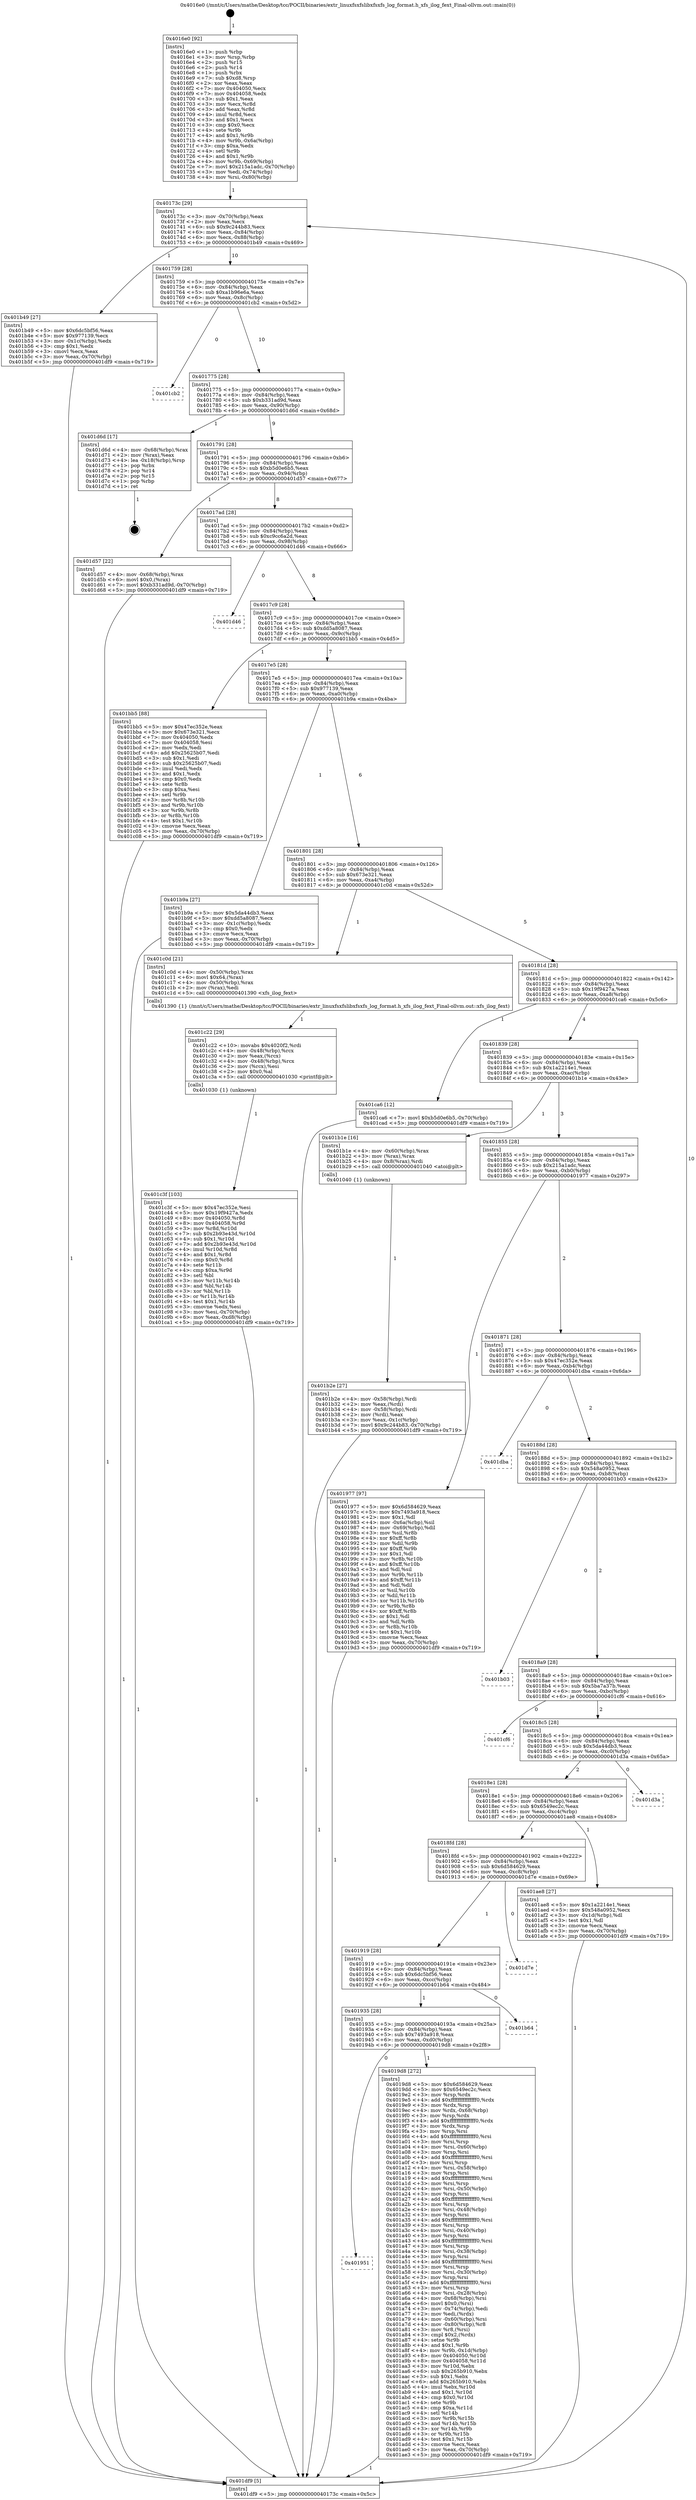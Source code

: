digraph "0x4016e0" {
  label = "0x4016e0 (/mnt/c/Users/mathe/Desktop/tcc/POCII/binaries/extr_linuxfsxfslibxfsxfs_log_format.h_xfs_ilog_fext_Final-ollvm.out::main(0))"
  labelloc = "t"
  node[shape=record]

  Entry [label="",width=0.3,height=0.3,shape=circle,fillcolor=black,style=filled]
  "0x40173c" [label="{
     0x40173c [29]\l
     | [instrs]\l
     &nbsp;&nbsp;0x40173c \<+3\>: mov -0x70(%rbp),%eax\l
     &nbsp;&nbsp;0x40173f \<+2\>: mov %eax,%ecx\l
     &nbsp;&nbsp;0x401741 \<+6\>: sub $0x9c244b83,%ecx\l
     &nbsp;&nbsp;0x401747 \<+6\>: mov %eax,-0x84(%rbp)\l
     &nbsp;&nbsp;0x40174d \<+6\>: mov %ecx,-0x88(%rbp)\l
     &nbsp;&nbsp;0x401753 \<+6\>: je 0000000000401b49 \<main+0x469\>\l
  }"]
  "0x401b49" [label="{
     0x401b49 [27]\l
     | [instrs]\l
     &nbsp;&nbsp;0x401b49 \<+5\>: mov $0x6dc5bf56,%eax\l
     &nbsp;&nbsp;0x401b4e \<+5\>: mov $0x977139,%ecx\l
     &nbsp;&nbsp;0x401b53 \<+3\>: mov -0x1c(%rbp),%edx\l
     &nbsp;&nbsp;0x401b56 \<+3\>: cmp $0x1,%edx\l
     &nbsp;&nbsp;0x401b59 \<+3\>: cmovl %ecx,%eax\l
     &nbsp;&nbsp;0x401b5c \<+3\>: mov %eax,-0x70(%rbp)\l
     &nbsp;&nbsp;0x401b5f \<+5\>: jmp 0000000000401df9 \<main+0x719\>\l
  }"]
  "0x401759" [label="{
     0x401759 [28]\l
     | [instrs]\l
     &nbsp;&nbsp;0x401759 \<+5\>: jmp 000000000040175e \<main+0x7e\>\l
     &nbsp;&nbsp;0x40175e \<+6\>: mov -0x84(%rbp),%eax\l
     &nbsp;&nbsp;0x401764 \<+5\>: sub $0xa1b96e6a,%eax\l
     &nbsp;&nbsp;0x401769 \<+6\>: mov %eax,-0x8c(%rbp)\l
     &nbsp;&nbsp;0x40176f \<+6\>: je 0000000000401cb2 \<main+0x5d2\>\l
  }"]
  Exit [label="",width=0.3,height=0.3,shape=circle,fillcolor=black,style=filled,peripheries=2]
  "0x401cb2" [label="{
     0x401cb2\l
  }", style=dashed]
  "0x401775" [label="{
     0x401775 [28]\l
     | [instrs]\l
     &nbsp;&nbsp;0x401775 \<+5\>: jmp 000000000040177a \<main+0x9a\>\l
     &nbsp;&nbsp;0x40177a \<+6\>: mov -0x84(%rbp),%eax\l
     &nbsp;&nbsp;0x401780 \<+5\>: sub $0xb331ad9d,%eax\l
     &nbsp;&nbsp;0x401785 \<+6\>: mov %eax,-0x90(%rbp)\l
     &nbsp;&nbsp;0x40178b \<+6\>: je 0000000000401d6d \<main+0x68d\>\l
  }"]
  "0x401c3f" [label="{
     0x401c3f [103]\l
     | [instrs]\l
     &nbsp;&nbsp;0x401c3f \<+5\>: mov $0x47ec352e,%esi\l
     &nbsp;&nbsp;0x401c44 \<+5\>: mov $0x19f9427a,%edx\l
     &nbsp;&nbsp;0x401c49 \<+8\>: mov 0x404050,%r8d\l
     &nbsp;&nbsp;0x401c51 \<+8\>: mov 0x404058,%r9d\l
     &nbsp;&nbsp;0x401c59 \<+3\>: mov %r8d,%r10d\l
     &nbsp;&nbsp;0x401c5c \<+7\>: sub $0x2b93e43d,%r10d\l
     &nbsp;&nbsp;0x401c63 \<+4\>: sub $0x1,%r10d\l
     &nbsp;&nbsp;0x401c67 \<+7\>: add $0x2b93e43d,%r10d\l
     &nbsp;&nbsp;0x401c6e \<+4\>: imul %r10d,%r8d\l
     &nbsp;&nbsp;0x401c72 \<+4\>: and $0x1,%r8d\l
     &nbsp;&nbsp;0x401c76 \<+4\>: cmp $0x0,%r8d\l
     &nbsp;&nbsp;0x401c7a \<+4\>: sete %r11b\l
     &nbsp;&nbsp;0x401c7e \<+4\>: cmp $0xa,%r9d\l
     &nbsp;&nbsp;0x401c82 \<+3\>: setl %bl\l
     &nbsp;&nbsp;0x401c85 \<+3\>: mov %r11b,%r14b\l
     &nbsp;&nbsp;0x401c88 \<+3\>: and %bl,%r14b\l
     &nbsp;&nbsp;0x401c8b \<+3\>: xor %bl,%r11b\l
     &nbsp;&nbsp;0x401c8e \<+3\>: or %r11b,%r14b\l
     &nbsp;&nbsp;0x401c91 \<+4\>: test $0x1,%r14b\l
     &nbsp;&nbsp;0x401c95 \<+3\>: cmovne %edx,%esi\l
     &nbsp;&nbsp;0x401c98 \<+3\>: mov %esi,-0x70(%rbp)\l
     &nbsp;&nbsp;0x401c9b \<+6\>: mov %eax,-0xd8(%rbp)\l
     &nbsp;&nbsp;0x401ca1 \<+5\>: jmp 0000000000401df9 \<main+0x719\>\l
  }"]
  "0x401d6d" [label="{
     0x401d6d [17]\l
     | [instrs]\l
     &nbsp;&nbsp;0x401d6d \<+4\>: mov -0x68(%rbp),%rax\l
     &nbsp;&nbsp;0x401d71 \<+2\>: mov (%rax),%eax\l
     &nbsp;&nbsp;0x401d73 \<+4\>: lea -0x18(%rbp),%rsp\l
     &nbsp;&nbsp;0x401d77 \<+1\>: pop %rbx\l
     &nbsp;&nbsp;0x401d78 \<+2\>: pop %r14\l
     &nbsp;&nbsp;0x401d7a \<+2\>: pop %r15\l
     &nbsp;&nbsp;0x401d7c \<+1\>: pop %rbp\l
     &nbsp;&nbsp;0x401d7d \<+1\>: ret\l
  }"]
  "0x401791" [label="{
     0x401791 [28]\l
     | [instrs]\l
     &nbsp;&nbsp;0x401791 \<+5\>: jmp 0000000000401796 \<main+0xb6\>\l
     &nbsp;&nbsp;0x401796 \<+6\>: mov -0x84(%rbp),%eax\l
     &nbsp;&nbsp;0x40179c \<+5\>: sub $0xb5d0e6b5,%eax\l
     &nbsp;&nbsp;0x4017a1 \<+6\>: mov %eax,-0x94(%rbp)\l
     &nbsp;&nbsp;0x4017a7 \<+6\>: je 0000000000401d57 \<main+0x677\>\l
  }"]
  "0x401c22" [label="{
     0x401c22 [29]\l
     | [instrs]\l
     &nbsp;&nbsp;0x401c22 \<+10\>: movabs $0x4020f2,%rdi\l
     &nbsp;&nbsp;0x401c2c \<+4\>: mov -0x48(%rbp),%rcx\l
     &nbsp;&nbsp;0x401c30 \<+2\>: mov %eax,(%rcx)\l
     &nbsp;&nbsp;0x401c32 \<+4\>: mov -0x48(%rbp),%rcx\l
     &nbsp;&nbsp;0x401c36 \<+2\>: mov (%rcx),%esi\l
     &nbsp;&nbsp;0x401c38 \<+2\>: mov $0x0,%al\l
     &nbsp;&nbsp;0x401c3a \<+5\>: call 0000000000401030 \<printf@plt\>\l
     | [calls]\l
     &nbsp;&nbsp;0x401030 \{1\} (unknown)\l
  }"]
  "0x401d57" [label="{
     0x401d57 [22]\l
     | [instrs]\l
     &nbsp;&nbsp;0x401d57 \<+4\>: mov -0x68(%rbp),%rax\l
     &nbsp;&nbsp;0x401d5b \<+6\>: movl $0x0,(%rax)\l
     &nbsp;&nbsp;0x401d61 \<+7\>: movl $0xb331ad9d,-0x70(%rbp)\l
     &nbsp;&nbsp;0x401d68 \<+5\>: jmp 0000000000401df9 \<main+0x719\>\l
  }"]
  "0x4017ad" [label="{
     0x4017ad [28]\l
     | [instrs]\l
     &nbsp;&nbsp;0x4017ad \<+5\>: jmp 00000000004017b2 \<main+0xd2\>\l
     &nbsp;&nbsp;0x4017b2 \<+6\>: mov -0x84(%rbp),%eax\l
     &nbsp;&nbsp;0x4017b8 \<+5\>: sub $0xc9cc6a2d,%eax\l
     &nbsp;&nbsp;0x4017bd \<+6\>: mov %eax,-0x98(%rbp)\l
     &nbsp;&nbsp;0x4017c3 \<+6\>: je 0000000000401d46 \<main+0x666\>\l
  }"]
  "0x401b2e" [label="{
     0x401b2e [27]\l
     | [instrs]\l
     &nbsp;&nbsp;0x401b2e \<+4\>: mov -0x58(%rbp),%rdi\l
     &nbsp;&nbsp;0x401b32 \<+2\>: mov %eax,(%rdi)\l
     &nbsp;&nbsp;0x401b34 \<+4\>: mov -0x58(%rbp),%rdi\l
     &nbsp;&nbsp;0x401b38 \<+2\>: mov (%rdi),%eax\l
     &nbsp;&nbsp;0x401b3a \<+3\>: mov %eax,-0x1c(%rbp)\l
     &nbsp;&nbsp;0x401b3d \<+7\>: movl $0x9c244b83,-0x70(%rbp)\l
     &nbsp;&nbsp;0x401b44 \<+5\>: jmp 0000000000401df9 \<main+0x719\>\l
  }"]
  "0x401d46" [label="{
     0x401d46\l
  }", style=dashed]
  "0x4017c9" [label="{
     0x4017c9 [28]\l
     | [instrs]\l
     &nbsp;&nbsp;0x4017c9 \<+5\>: jmp 00000000004017ce \<main+0xee\>\l
     &nbsp;&nbsp;0x4017ce \<+6\>: mov -0x84(%rbp),%eax\l
     &nbsp;&nbsp;0x4017d4 \<+5\>: sub $0xdd5a8087,%eax\l
     &nbsp;&nbsp;0x4017d9 \<+6\>: mov %eax,-0x9c(%rbp)\l
     &nbsp;&nbsp;0x4017df \<+6\>: je 0000000000401bb5 \<main+0x4d5\>\l
  }"]
  "0x401951" [label="{
     0x401951\l
  }", style=dashed]
  "0x401bb5" [label="{
     0x401bb5 [88]\l
     | [instrs]\l
     &nbsp;&nbsp;0x401bb5 \<+5\>: mov $0x47ec352e,%eax\l
     &nbsp;&nbsp;0x401bba \<+5\>: mov $0x673e321,%ecx\l
     &nbsp;&nbsp;0x401bbf \<+7\>: mov 0x404050,%edx\l
     &nbsp;&nbsp;0x401bc6 \<+7\>: mov 0x404058,%esi\l
     &nbsp;&nbsp;0x401bcd \<+2\>: mov %edx,%edi\l
     &nbsp;&nbsp;0x401bcf \<+6\>: add $0x25625b07,%edi\l
     &nbsp;&nbsp;0x401bd5 \<+3\>: sub $0x1,%edi\l
     &nbsp;&nbsp;0x401bd8 \<+6\>: sub $0x25625b07,%edi\l
     &nbsp;&nbsp;0x401bde \<+3\>: imul %edi,%edx\l
     &nbsp;&nbsp;0x401be1 \<+3\>: and $0x1,%edx\l
     &nbsp;&nbsp;0x401be4 \<+3\>: cmp $0x0,%edx\l
     &nbsp;&nbsp;0x401be7 \<+4\>: sete %r8b\l
     &nbsp;&nbsp;0x401beb \<+3\>: cmp $0xa,%esi\l
     &nbsp;&nbsp;0x401bee \<+4\>: setl %r9b\l
     &nbsp;&nbsp;0x401bf2 \<+3\>: mov %r8b,%r10b\l
     &nbsp;&nbsp;0x401bf5 \<+3\>: and %r9b,%r10b\l
     &nbsp;&nbsp;0x401bf8 \<+3\>: xor %r9b,%r8b\l
     &nbsp;&nbsp;0x401bfb \<+3\>: or %r8b,%r10b\l
     &nbsp;&nbsp;0x401bfe \<+4\>: test $0x1,%r10b\l
     &nbsp;&nbsp;0x401c02 \<+3\>: cmovne %ecx,%eax\l
     &nbsp;&nbsp;0x401c05 \<+3\>: mov %eax,-0x70(%rbp)\l
     &nbsp;&nbsp;0x401c08 \<+5\>: jmp 0000000000401df9 \<main+0x719\>\l
  }"]
  "0x4017e5" [label="{
     0x4017e5 [28]\l
     | [instrs]\l
     &nbsp;&nbsp;0x4017e5 \<+5\>: jmp 00000000004017ea \<main+0x10a\>\l
     &nbsp;&nbsp;0x4017ea \<+6\>: mov -0x84(%rbp),%eax\l
     &nbsp;&nbsp;0x4017f0 \<+5\>: sub $0x977139,%eax\l
     &nbsp;&nbsp;0x4017f5 \<+6\>: mov %eax,-0xa0(%rbp)\l
     &nbsp;&nbsp;0x4017fb \<+6\>: je 0000000000401b9a \<main+0x4ba\>\l
  }"]
  "0x4019d8" [label="{
     0x4019d8 [272]\l
     | [instrs]\l
     &nbsp;&nbsp;0x4019d8 \<+5\>: mov $0x6d584629,%eax\l
     &nbsp;&nbsp;0x4019dd \<+5\>: mov $0x6549ec2c,%ecx\l
     &nbsp;&nbsp;0x4019e2 \<+3\>: mov %rsp,%rdx\l
     &nbsp;&nbsp;0x4019e5 \<+4\>: add $0xfffffffffffffff0,%rdx\l
     &nbsp;&nbsp;0x4019e9 \<+3\>: mov %rdx,%rsp\l
     &nbsp;&nbsp;0x4019ec \<+4\>: mov %rdx,-0x68(%rbp)\l
     &nbsp;&nbsp;0x4019f0 \<+3\>: mov %rsp,%rdx\l
     &nbsp;&nbsp;0x4019f3 \<+4\>: add $0xfffffffffffffff0,%rdx\l
     &nbsp;&nbsp;0x4019f7 \<+3\>: mov %rdx,%rsp\l
     &nbsp;&nbsp;0x4019fa \<+3\>: mov %rsp,%rsi\l
     &nbsp;&nbsp;0x4019fd \<+4\>: add $0xfffffffffffffff0,%rsi\l
     &nbsp;&nbsp;0x401a01 \<+3\>: mov %rsi,%rsp\l
     &nbsp;&nbsp;0x401a04 \<+4\>: mov %rsi,-0x60(%rbp)\l
     &nbsp;&nbsp;0x401a08 \<+3\>: mov %rsp,%rsi\l
     &nbsp;&nbsp;0x401a0b \<+4\>: add $0xfffffffffffffff0,%rsi\l
     &nbsp;&nbsp;0x401a0f \<+3\>: mov %rsi,%rsp\l
     &nbsp;&nbsp;0x401a12 \<+4\>: mov %rsi,-0x58(%rbp)\l
     &nbsp;&nbsp;0x401a16 \<+3\>: mov %rsp,%rsi\l
     &nbsp;&nbsp;0x401a19 \<+4\>: add $0xfffffffffffffff0,%rsi\l
     &nbsp;&nbsp;0x401a1d \<+3\>: mov %rsi,%rsp\l
     &nbsp;&nbsp;0x401a20 \<+4\>: mov %rsi,-0x50(%rbp)\l
     &nbsp;&nbsp;0x401a24 \<+3\>: mov %rsp,%rsi\l
     &nbsp;&nbsp;0x401a27 \<+4\>: add $0xfffffffffffffff0,%rsi\l
     &nbsp;&nbsp;0x401a2b \<+3\>: mov %rsi,%rsp\l
     &nbsp;&nbsp;0x401a2e \<+4\>: mov %rsi,-0x48(%rbp)\l
     &nbsp;&nbsp;0x401a32 \<+3\>: mov %rsp,%rsi\l
     &nbsp;&nbsp;0x401a35 \<+4\>: add $0xfffffffffffffff0,%rsi\l
     &nbsp;&nbsp;0x401a39 \<+3\>: mov %rsi,%rsp\l
     &nbsp;&nbsp;0x401a3c \<+4\>: mov %rsi,-0x40(%rbp)\l
     &nbsp;&nbsp;0x401a40 \<+3\>: mov %rsp,%rsi\l
     &nbsp;&nbsp;0x401a43 \<+4\>: add $0xfffffffffffffff0,%rsi\l
     &nbsp;&nbsp;0x401a47 \<+3\>: mov %rsi,%rsp\l
     &nbsp;&nbsp;0x401a4a \<+4\>: mov %rsi,-0x38(%rbp)\l
     &nbsp;&nbsp;0x401a4e \<+3\>: mov %rsp,%rsi\l
     &nbsp;&nbsp;0x401a51 \<+4\>: add $0xfffffffffffffff0,%rsi\l
     &nbsp;&nbsp;0x401a55 \<+3\>: mov %rsi,%rsp\l
     &nbsp;&nbsp;0x401a58 \<+4\>: mov %rsi,-0x30(%rbp)\l
     &nbsp;&nbsp;0x401a5c \<+3\>: mov %rsp,%rsi\l
     &nbsp;&nbsp;0x401a5f \<+4\>: add $0xfffffffffffffff0,%rsi\l
     &nbsp;&nbsp;0x401a63 \<+3\>: mov %rsi,%rsp\l
     &nbsp;&nbsp;0x401a66 \<+4\>: mov %rsi,-0x28(%rbp)\l
     &nbsp;&nbsp;0x401a6a \<+4\>: mov -0x68(%rbp),%rsi\l
     &nbsp;&nbsp;0x401a6e \<+6\>: movl $0x0,(%rsi)\l
     &nbsp;&nbsp;0x401a74 \<+3\>: mov -0x74(%rbp),%edi\l
     &nbsp;&nbsp;0x401a77 \<+2\>: mov %edi,(%rdx)\l
     &nbsp;&nbsp;0x401a79 \<+4\>: mov -0x60(%rbp),%rsi\l
     &nbsp;&nbsp;0x401a7d \<+4\>: mov -0x80(%rbp),%r8\l
     &nbsp;&nbsp;0x401a81 \<+3\>: mov %r8,(%rsi)\l
     &nbsp;&nbsp;0x401a84 \<+3\>: cmpl $0x2,(%rdx)\l
     &nbsp;&nbsp;0x401a87 \<+4\>: setne %r9b\l
     &nbsp;&nbsp;0x401a8b \<+4\>: and $0x1,%r9b\l
     &nbsp;&nbsp;0x401a8f \<+4\>: mov %r9b,-0x1d(%rbp)\l
     &nbsp;&nbsp;0x401a93 \<+8\>: mov 0x404050,%r10d\l
     &nbsp;&nbsp;0x401a9b \<+8\>: mov 0x404058,%r11d\l
     &nbsp;&nbsp;0x401aa3 \<+3\>: mov %r10d,%ebx\l
     &nbsp;&nbsp;0x401aa6 \<+6\>: sub $0x265b910,%ebx\l
     &nbsp;&nbsp;0x401aac \<+3\>: sub $0x1,%ebx\l
     &nbsp;&nbsp;0x401aaf \<+6\>: add $0x265b910,%ebx\l
     &nbsp;&nbsp;0x401ab5 \<+4\>: imul %ebx,%r10d\l
     &nbsp;&nbsp;0x401ab9 \<+4\>: and $0x1,%r10d\l
     &nbsp;&nbsp;0x401abd \<+4\>: cmp $0x0,%r10d\l
     &nbsp;&nbsp;0x401ac1 \<+4\>: sete %r9b\l
     &nbsp;&nbsp;0x401ac5 \<+4\>: cmp $0xa,%r11d\l
     &nbsp;&nbsp;0x401ac9 \<+4\>: setl %r14b\l
     &nbsp;&nbsp;0x401acd \<+3\>: mov %r9b,%r15b\l
     &nbsp;&nbsp;0x401ad0 \<+3\>: and %r14b,%r15b\l
     &nbsp;&nbsp;0x401ad3 \<+3\>: xor %r14b,%r9b\l
     &nbsp;&nbsp;0x401ad6 \<+3\>: or %r9b,%r15b\l
     &nbsp;&nbsp;0x401ad9 \<+4\>: test $0x1,%r15b\l
     &nbsp;&nbsp;0x401add \<+3\>: cmovne %ecx,%eax\l
     &nbsp;&nbsp;0x401ae0 \<+3\>: mov %eax,-0x70(%rbp)\l
     &nbsp;&nbsp;0x401ae3 \<+5\>: jmp 0000000000401df9 \<main+0x719\>\l
  }"]
  "0x401b9a" [label="{
     0x401b9a [27]\l
     | [instrs]\l
     &nbsp;&nbsp;0x401b9a \<+5\>: mov $0x5da44db3,%eax\l
     &nbsp;&nbsp;0x401b9f \<+5\>: mov $0xdd5a8087,%ecx\l
     &nbsp;&nbsp;0x401ba4 \<+3\>: mov -0x1c(%rbp),%edx\l
     &nbsp;&nbsp;0x401ba7 \<+3\>: cmp $0x0,%edx\l
     &nbsp;&nbsp;0x401baa \<+3\>: cmove %ecx,%eax\l
     &nbsp;&nbsp;0x401bad \<+3\>: mov %eax,-0x70(%rbp)\l
     &nbsp;&nbsp;0x401bb0 \<+5\>: jmp 0000000000401df9 \<main+0x719\>\l
  }"]
  "0x401801" [label="{
     0x401801 [28]\l
     | [instrs]\l
     &nbsp;&nbsp;0x401801 \<+5\>: jmp 0000000000401806 \<main+0x126\>\l
     &nbsp;&nbsp;0x401806 \<+6\>: mov -0x84(%rbp),%eax\l
     &nbsp;&nbsp;0x40180c \<+5\>: sub $0x673e321,%eax\l
     &nbsp;&nbsp;0x401811 \<+6\>: mov %eax,-0xa4(%rbp)\l
     &nbsp;&nbsp;0x401817 \<+6\>: je 0000000000401c0d \<main+0x52d\>\l
  }"]
  "0x401935" [label="{
     0x401935 [28]\l
     | [instrs]\l
     &nbsp;&nbsp;0x401935 \<+5\>: jmp 000000000040193a \<main+0x25a\>\l
     &nbsp;&nbsp;0x40193a \<+6\>: mov -0x84(%rbp),%eax\l
     &nbsp;&nbsp;0x401940 \<+5\>: sub $0x7493a918,%eax\l
     &nbsp;&nbsp;0x401945 \<+6\>: mov %eax,-0xd0(%rbp)\l
     &nbsp;&nbsp;0x40194b \<+6\>: je 00000000004019d8 \<main+0x2f8\>\l
  }"]
  "0x401c0d" [label="{
     0x401c0d [21]\l
     | [instrs]\l
     &nbsp;&nbsp;0x401c0d \<+4\>: mov -0x50(%rbp),%rax\l
     &nbsp;&nbsp;0x401c11 \<+6\>: movl $0x64,(%rax)\l
     &nbsp;&nbsp;0x401c17 \<+4\>: mov -0x50(%rbp),%rax\l
     &nbsp;&nbsp;0x401c1b \<+2\>: mov (%rax),%edi\l
     &nbsp;&nbsp;0x401c1d \<+5\>: call 0000000000401390 \<xfs_ilog_fext\>\l
     | [calls]\l
     &nbsp;&nbsp;0x401390 \{1\} (/mnt/c/Users/mathe/Desktop/tcc/POCII/binaries/extr_linuxfsxfslibxfsxfs_log_format.h_xfs_ilog_fext_Final-ollvm.out::xfs_ilog_fext)\l
  }"]
  "0x40181d" [label="{
     0x40181d [28]\l
     | [instrs]\l
     &nbsp;&nbsp;0x40181d \<+5\>: jmp 0000000000401822 \<main+0x142\>\l
     &nbsp;&nbsp;0x401822 \<+6\>: mov -0x84(%rbp),%eax\l
     &nbsp;&nbsp;0x401828 \<+5\>: sub $0x19f9427a,%eax\l
     &nbsp;&nbsp;0x40182d \<+6\>: mov %eax,-0xa8(%rbp)\l
     &nbsp;&nbsp;0x401833 \<+6\>: je 0000000000401ca6 \<main+0x5c6\>\l
  }"]
  "0x401b64" [label="{
     0x401b64\l
  }", style=dashed]
  "0x401ca6" [label="{
     0x401ca6 [12]\l
     | [instrs]\l
     &nbsp;&nbsp;0x401ca6 \<+7\>: movl $0xb5d0e6b5,-0x70(%rbp)\l
     &nbsp;&nbsp;0x401cad \<+5\>: jmp 0000000000401df9 \<main+0x719\>\l
  }"]
  "0x401839" [label="{
     0x401839 [28]\l
     | [instrs]\l
     &nbsp;&nbsp;0x401839 \<+5\>: jmp 000000000040183e \<main+0x15e\>\l
     &nbsp;&nbsp;0x40183e \<+6\>: mov -0x84(%rbp),%eax\l
     &nbsp;&nbsp;0x401844 \<+5\>: sub $0x1a2214e1,%eax\l
     &nbsp;&nbsp;0x401849 \<+6\>: mov %eax,-0xac(%rbp)\l
     &nbsp;&nbsp;0x40184f \<+6\>: je 0000000000401b1e \<main+0x43e\>\l
  }"]
  "0x401919" [label="{
     0x401919 [28]\l
     | [instrs]\l
     &nbsp;&nbsp;0x401919 \<+5\>: jmp 000000000040191e \<main+0x23e\>\l
     &nbsp;&nbsp;0x40191e \<+6\>: mov -0x84(%rbp),%eax\l
     &nbsp;&nbsp;0x401924 \<+5\>: sub $0x6dc5bf56,%eax\l
     &nbsp;&nbsp;0x401929 \<+6\>: mov %eax,-0xcc(%rbp)\l
     &nbsp;&nbsp;0x40192f \<+6\>: je 0000000000401b64 \<main+0x484\>\l
  }"]
  "0x401b1e" [label="{
     0x401b1e [16]\l
     | [instrs]\l
     &nbsp;&nbsp;0x401b1e \<+4\>: mov -0x60(%rbp),%rax\l
     &nbsp;&nbsp;0x401b22 \<+3\>: mov (%rax),%rax\l
     &nbsp;&nbsp;0x401b25 \<+4\>: mov 0x8(%rax),%rdi\l
     &nbsp;&nbsp;0x401b29 \<+5\>: call 0000000000401040 \<atoi@plt\>\l
     | [calls]\l
     &nbsp;&nbsp;0x401040 \{1\} (unknown)\l
  }"]
  "0x401855" [label="{
     0x401855 [28]\l
     | [instrs]\l
     &nbsp;&nbsp;0x401855 \<+5\>: jmp 000000000040185a \<main+0x17a\>\l
     &nbsp;&nbsp;0x40185a \<+6\>: mov -0x84(%rbp),%eax\l
     &nbsp;&nbsp;0x401860 \<+5\>: sub $0x215a1adc,%eax\l
     &nbsp;&nbsp;0x401865 \<+6\>: mov %eax,-0xb0(%rbp)\l
     &nbsp;&nbsp;0x40186b \<+6\>: je 0000000000401977 \<main+0x297\>\l
  }"]
  "0x401d7e" [label="{
     0x401d7e\l
  }", style=dashed]
  "0x401977" [label="{
     0x401977 [97]\l
     | [instrs]\l
     &nbsp;&nbsp;0x401977 \<+5\>: mov $0x6d584629,%eax\l
     &nbsp;&nbsp;0x40197c \<+5\>: mov $0x7493a918,%ecx\l
     &nbsp;&nbsp;0x401981 \<+2\>: mov $0x1,%dl\l
     &nbsp;&nbsp;0x401983 \<+4\>: mov -0x6a(%rbp),%sil\l
     &nbsp;&nbsp;0x401987 \<+4\>: mov -0x69(%rbp),%dil\l
     &nbsp;&nbsp;0x40198b \<+3\>: mov %sil,%r8b\l
     &nbsp;&nbsp;0x40198e \<+4\>: xor $0xff,%r8b\l
     &nbsp;&nbsp;0x401992 \<+3\>: mov %dil,%r9b\l
     &nbsp;&nbsp;0x401995 \<+4\>: xor $0xff,%r9b\l
     &nbsp;&nbsp;0x401999 \<+3\>: xor $0x1,%dl\l
     &nbsp;&nbsp;0x40199c \<+3\>: mov %r8b,%r10b\l
     &nbsp;&nbsp;0x40199f \<+4\>: and $0xff,%r10b\l
     &nbsp;&nbsp;0x4019a3 \<+3\>: and %dl,%sil\l
     &nbsp;&nbsp;0x4019a6 \<+3\>: mov %r9b,%r11b\l
     &nbsp;&nbsp;0x4019a9 \<+4\>: and $0xff,%r11b\l
     &nbsp;&nbsp;0x4019ad \<+3\>: and %dl,%dil\l
     &nbsp;&nbsp;0x4019b0 \<+3\>: or %sil,%r10b\l
     &nbsp;&nbsp;0x4019b3 \<+3\>: or %dil,%r11b\l
     &nbsp;&nbsp;0x4019b6 \<+3\>: xor %r11b,%r10b\l
     &nbsp;&nbsp;0x4019b9 \<+3\>: or %r9b,%r8b\l
     &nbsp;&nbsp;0x4019bc \<+4\>: xor $0xff,%r8b\l
     &nbsp;&nbsp;0x4019c0 \<+3\>: or $0x1,%dl\l
     &nbsp;&nbsp;0x4019c3 \<+3\>: and %dl,%r8b\l
     &nbsp;&nbsp;0x4019c6 \<+3\>: or %r8b,%r10b\l
     &nbsp;&nbsp;0x4019c9 \<+4\>: test $0x1,%r10b\l
     &nbsp;&nbsp;0x4019cd \<+3\>: cmovne %ecx,%eax\l
     &nbsp;&nbsp;0x4019d0 \<+3\>: mov %eax,-0x70(%rbp)\l
     &nbsp;&nbsp;0x4019d3 \<+5\>: jmp 0000000000401df9 \<main+0x719\>\l
  }"]
  "0x401871" [label="{
     0x401871 [28]\l
     | [instrs]\l
     &nbsp;&nbsp;0x401871 \<+5\>: jmp 0000000000401876 \<main+0x196\>\l
     &nbsp;&nbsp;0x401876 \<+6\>: mov -0x84(%rbp),%eax\l
     &nbsp;&nbsp;0x40187c \<+5\>: sub $0x47ec352e,%eax\l
     &nbsp;&nbsp;0x401881 \<+6\>: mov %eax,-0xb4(%rbp)\l
     &nbsp;&nbsp;0x401887 \<+6\>: je 0000000000401dba \<main+0x6da\>\l
  }"]
  "0x401df9" [label="{
     0x401df9 [5]\l
     | [instrs]\l
     &nbsp;&nbsp;0x401df9 \<+5\>: jmp 000000000040173c \<main+0x5c\>\l
  }"]
  "0x4016e0" [label="{
     0x4016e0 [92]\l
     | [instrs]\l
     &nbsp;&nbsp;0x4016e0 \<+1\>: push %rbp\l
     &nbsp;&nbsp;0x4016e1 \<+3\>: mov %rsp,%rbp\l
     &nbsp;&nbsp;0x4016e4 \<+2\>: push %r15\l
     &nbsp;&nbsp;0x4016e6 \<+2\>: push %r14\l
     &nbsp;&nbsp;0x4016e8 \<+1\>: push %rbx\l
     &nbsp;&nbsp;0x4016e9 \<+7\>: sub $0xd8,%rsp\l
     &nbsp;&nbsp;0x4016f0 \<+2\>: xor %eax,%eax\l
     &nbsp;&nbsp;0x4016f2 \<+7\>: mov 0x404050,%ecx\l
     &nbsp;&nbsp;0x4016f9 \<+7\>: mov 0x404058,%edx\l
     &nbsp;&nbsp;0x401700 \<+3\>: sub $0x1,%eax\l
     &nbsp;&nbsp;0x401703 \<+3\>: mov %ecx,%r8d\l
     &nbsp;&nbsp;0x401706 \<+3\>: add %eax,%r8d\l
     &nbsp;&nbsp;0x401709 \<+4\>: imul %r8d,%ecx\l
     &nbsp;&nbsp;0x40170d \<+3\>: and $0x1,%ecx\l
     &nbsp;&nbsp;0x401710 \<+3\>: cmp $0x0,%ecx\l
     &nbsp;&nbsp;0x401713 \<+4\>: sete %r9b\l
     &nbsp;&nbsp;0x401717 \<+4\>: and $0x1,%r9b\l
     &nbsp;&nbsp;0x40171b \<+4\>: mov %r9b,-0x6a(%rbp)\l
     &nbsp;&nbsp;0x40171f \<+3\>: cmp $0xa,%edx\l
     &nbsp;&nbsp;0x401722 \<+4\>: setl %r9b\l
     &nbsp;&nbsp;0x401726 \<+4\>: and $0x1,%r9b\l
     &nbsp;&nbsp;0x40172a \<+4\>: mov %r9b,-0x69(%rbp)\l
     &nbsp;&nbsp;0x40172e \<+7\>: movl $0x215a1adc,-0x70(%rbp)\l
     &nbsp;&nbsp;0x401735 \<+3\>: mov %edi,-0x74(%rbp)\l
     &nbsp;&nbsp;0x401738 \<+4\>: mov %rsi,-0x80(%rbp)\l
  }"]
  "0x4018fd" [label="{
     0x4018fd [28]\l
     | [instrs]\l
     &nbsp;&nbsp;0x4018fd \<+5\>: jmp 0000000000401902 \<main+0x222\>\l
     &nbsp;&nbsp;0x401902 \<+6\>: mov -0x84(%rbp),%eax\l
     &nbsp;&nbsp;0x401908 \<+5\>: sub $0x6d584629,%eax\l
     &nbsp;&nbsp;0x40190d \<+6\>: mov %eax,-0xc8(%rbp)\l
     &nbsp;&nbsp;0x401913 \<+6\>: je 0000000000401d7e \<main+0x69e\>\l
  }"]
  "0x401dba" [label="{
     0x401dba\l
  }", style=dashed]
  "0x40188d" [label="{
     0x40188d [28]\l
     | [instrs]\l
     &nbsp;&nbsp;0x40188d \<+5\>: jmp 0000000000401892 \<main+0x1b2\>\l
     &nbsp;&nbsp;0x401892 \<+6\>: mov -0x84(%rbp),%eax\l
     &nbsp;&nbsp;0x401898 \<+5\>: sub $0x548a0952,%eax\l
     &nbsp;&nbsp;0x40189d \<+6\>: mov %eax,-0xb8(%rbp)\l
     &nbsp;&nbsp;0x4018a3 \<+6\>: je 0000000000401b03 \<main+0x423\>\l
  }"]
  "0x401ae8" [label="{
     0x401ae8 [27]\l
     | [instrs]\l
     &nbsp;&nbsp;0x401ae8 \<+5\>: mov $0x1a2214e1,%eax\l
     &nbsp;&nbsp;0x401aed \<+5\>: mov $0x548a0952,%ecx\l
     &nbsp;&nbsp;0x401af2 \<+3\>: mov -0x1d(%rbp),%dl\l
     &nbsp;&nbsp;0x401af5 \<+3\>: test $0x1,%dl\l
     &nbsp;&nbsp;0x401af8 \<+3\>: cmovne %ecx,%eax\l
     &nbsp;&nbsp;0x401afb \<+3\>: mov %eax,-0x70(%rbp)\l
     &nbsp;&nbsp;0x401afe \<+5\>: jmp 0000000000401df9 \<main+0x719\>\l
  }"]
  "0x401b03" [label="{
     0x401b03\l
  }", style=dashed]
  "0x4018a9" [label="{
     0x4018a9 [28]\l
     | [instrs]\l
     &nbsp;&nbsp;0x4018a9 \<+5\>: jmp 00000000004018ae \<main+0x1ce\>\l
     &nbsp;&nbsp;0x4018ae \<+6\>: mov -0x84(%rbp),%eax\l
     &nbsp;&nbsp;0x4018b4 \<+5\>: sub $0x5ba7a37b,%eax\l
     &nbsp;&nbsp;0x4018b9 \<+6\>: mov %eax,-0xbc(%rbp)\l
     &nbsp;&nbsp;0x4018bf \<+6\>: je 0000000000401cf6 \<main+0x616\>\l
  }"]
  "0x4018e1" [label="{
     0x4018e1 [28]\l
     | [instrs]\l
     &nbsp;&nbsp;0x4018e1 \<+5\>: jmp 00000000004018e6 \<main+0x206\>\l
     &nbsp;&nbsp;0x4018e6 \<+6\>: mov -0x84(%rbp),%eax\l
     &nbsp;&nbsp;0x4018ec \<+5\>: sub $0x6549ec2c,%eax\l
     &nbsp;&nbsp;0x4018f1 \<+6\>: mov %eax,-0xc4(%rbp)\l
     &nbsp;&nbsp;0x4018f7 \<+6\>: je 0000000000401ae8 \<main+0x408\>\l
  }"]
  "0x401cf6" [label="{
     0x401cf6\l
  }", style=dashed]
  "0x4018c5" [label="{
     0x4018c5 [28]\l
     | [instrs]\l
     &nbsp;&nbsp;0x4018c5 \<+5\>: jmp 00000000004018ca \<main+0x1ea\>\l
     &nbsp;&nbsp;0x4018ca \<+6\>: mov -0x84(%rbp),%eax\l
     &nbsp;&nbsp;0x4018d0 \<+5\>: sub $0x5da44db3,%eax\l
     &nbsp;&nbsp;0x4018d5 \<+6\>: mov %eax,-0xc0(%rbp)\l
     &nbsp;&nbsp;0x4018db \<+6\>: je 0000000000401d3a \<main+0x65a\>\l
  }"]
  "0x401d3a" [label="{
     0x401d3a\l
  }", style=dashed]
  Entry -> "0x4016e0" [label=" 1"]
  "0x40173c" -> "0x401b49" [label=" 1"]
  "0x40173c" -> "0x401759" [label=" 10"]
  "0x401d6d" -> Exit [label=" 1"]
  "0x401759" -> "0x401cb2" [label=" 0"]
  "0x401759" -> "0x401775" [label=" 10"]
  "0x401d57" -> "0x401df9" [label=" 1"]
  "0x401775" -> "0x401d6d" [label=" 1"]
  "0x401775" -> "0x401791" [label=" 9"]
  "0x401ca6" -> "0x401df9" [label=" 1"]
  "0x401791" -> "0x401d57" [label=" 1"]
  "0x401791" -> "0x4017ad" [label=" 8"]
  "0x401c3f" -> "0x401df9" [label=" 1"]
  "0x4017ad" -> "0x401d46" [label=" 0"]
  "0x4017ad" -> "0x4017c9" [label=" 8"]
  "0x401c22" -> "0x401c3f" [label=" 1"]
  "0x4017c9" -> "0x401bb5" [label=" 1"]
  "0x4017c9" -> "0x4017e5" [label=" 7"]
  "0x401bb5" -> "0x401df9" [label=" 1"]
  "0x4017e5" -> "0x401b9a" [label=" 1"]
  "0x4017e5" -> "0x401801" [label=" 6"]
  "0x401b9a" -> "0x401df9" [label=" 1"]
  "0x401801" -> "0x401c0d" [label=" 1"]
  "0x401801" -> "0x40181d" [label=" 5"]
  "0x401b2e" -> "0x401df9" [label=" 1"]
  "0x40181d" -> "0x401ca6" [label=" 1"]
  "0x40181d" -> "0x401839" [label=" 4"]
  "0x401b1e" -> "0x401b2e" [label=" 1"]
  "0x401839" -> "0x401b1e" [label=" 1"]
  "0x401839" -> "0x401855" [label=" 3"]
  "0x4019d8" -> "0x401df9" [label=" 1"]
  "0x401855" -> "0x401977" [label=" 1"]
  "0x401855" -> "0x401871" [label=" 2"]
  "0x401977" -> "0x401df9" [label=" 1"]
  "0x4016e0" -> "0x40173c" [label=" 1"]
  "0x401df9" -> "0x40173c" [label=" 10"]
  "0x401c0d" -> "0x401c22" [label=" 1"]
  "0x401871" -> "0x401dba" [label=" 0"]
  "0x401871" -> "0x40188d" [label=" 2"]
  "0x401935" -> "0x4019d8" [label=" 1"]
  "0x40188d" -> "0x401b03" [label=" 0"]
  "0x40188d" -> "0x4018a9" [label=" 2"]
  "0x401b49" -> "0x401df9" [label=" 1"]
  "0x4018a9" -> "0x401cf6" [label=" 0"]
  "0x4018a9" -> "0x4018c5" [label=" 2"]
  "0x401919" -> "0x401b64" [label=" 0"]
  "0x4018c5" -> "0x401d3a" [label=" 0"]
  "0x4018c5" -> "0x4018e1" [label=" 2"]
  "0x401919" -> "0x401935" [label=" 1"]
  "0x4018e1" -> "0x401ae8" [label=" 1"]
  "0x4018e1" -> "0x4018fd" [label=" 1"]
  "0x401935" -> "0x401951" [label=" 0"]
  "0x4018fd" -> "0x401d7e" [label=" 0"]
  "0x4018fd" -> "0x401919" [label=" 1"]
  "0x401ae8" -> "0x401df9" [label=" 1"]
}
